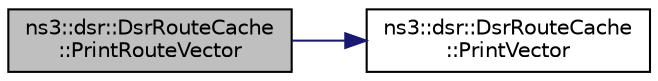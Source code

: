 digraph "ns3::dsr::DsrRouteCache::PrintRouteVector"
{
 // LATEX_PDF_SIZE
  edge [fontname="Helvetica",fontsize="10",labelfontname="Helvetica",labelfontsize="10"];
  node [fontname="Helvetica",fontsize="10",shape=record];
  rankdir="LR";
  Node1 [label="ns3::dsr::DsrRouteCache\l::PrintRouteVector",height=0.2,width=0.4,color="black", fillcolor="grey75", style="filled", fontcolor="black",tooltip="Print all the route vector elements from the route list."];
  Node1 -> Node2 [color="midnightblue",fontsize="10",style="solid",fontname="Helvetica"];
  Node2 [label="ns3::dsr::DsrRouteCache\l::PrintVector",height=0.2,width=0.4,color="black", fillcolor="white", style="filled",URL="$classns3_1_1dsr_1_1_dsr_route_cache.html#a9d47644d07a4b6f1ec0c429cdb1bdf37",tooltip="Print the route vector elements."];
}
